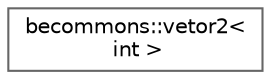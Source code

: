 digraph "Graphical Class Hierarchy"
{
 // LATEX_PDF_SIZE
  bgcolor="transparent";
  edge [fontname=Helvetica,fontsize=10,labelfontname=Helvetica,labelfontsize=10];
  node [fontname=Helvetica,fontsize=10,shape=box,height=0.2,width=0.4];
  rankdir="LR";
  Node0 [id="Node000000",label="becommons::vetor2\<\l int \>",height=0.2,width=0.4,color="grey40", fillcolor="white", style="filled",URL="$structbecommons_1_1vetor2.html",tooltip=" "];
}
